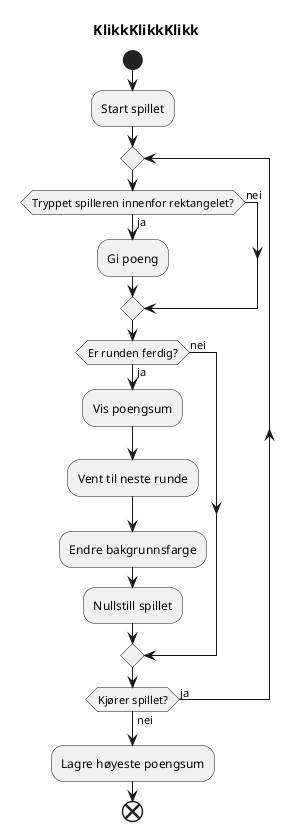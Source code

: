 @startuml

title KlikkKlikkKlikk

start

:Start spillet;

repeat
if (Tryppet spilleren innenfor rektangelet?) is (ja) then
  :Gi poeng;
else (nei)
endif
if (Er runden ferdig?) is (ja) then
  :Vis poengsum;
  :Vent til neste runde;
  :Endre bakgrunnsfarge;
  :Nullstill spillet;
else (nei)
endif
repeat while (Kjører spillet?) is (ja) not (nei)

:Lagre høyeste poengsum;

end

@enduml

